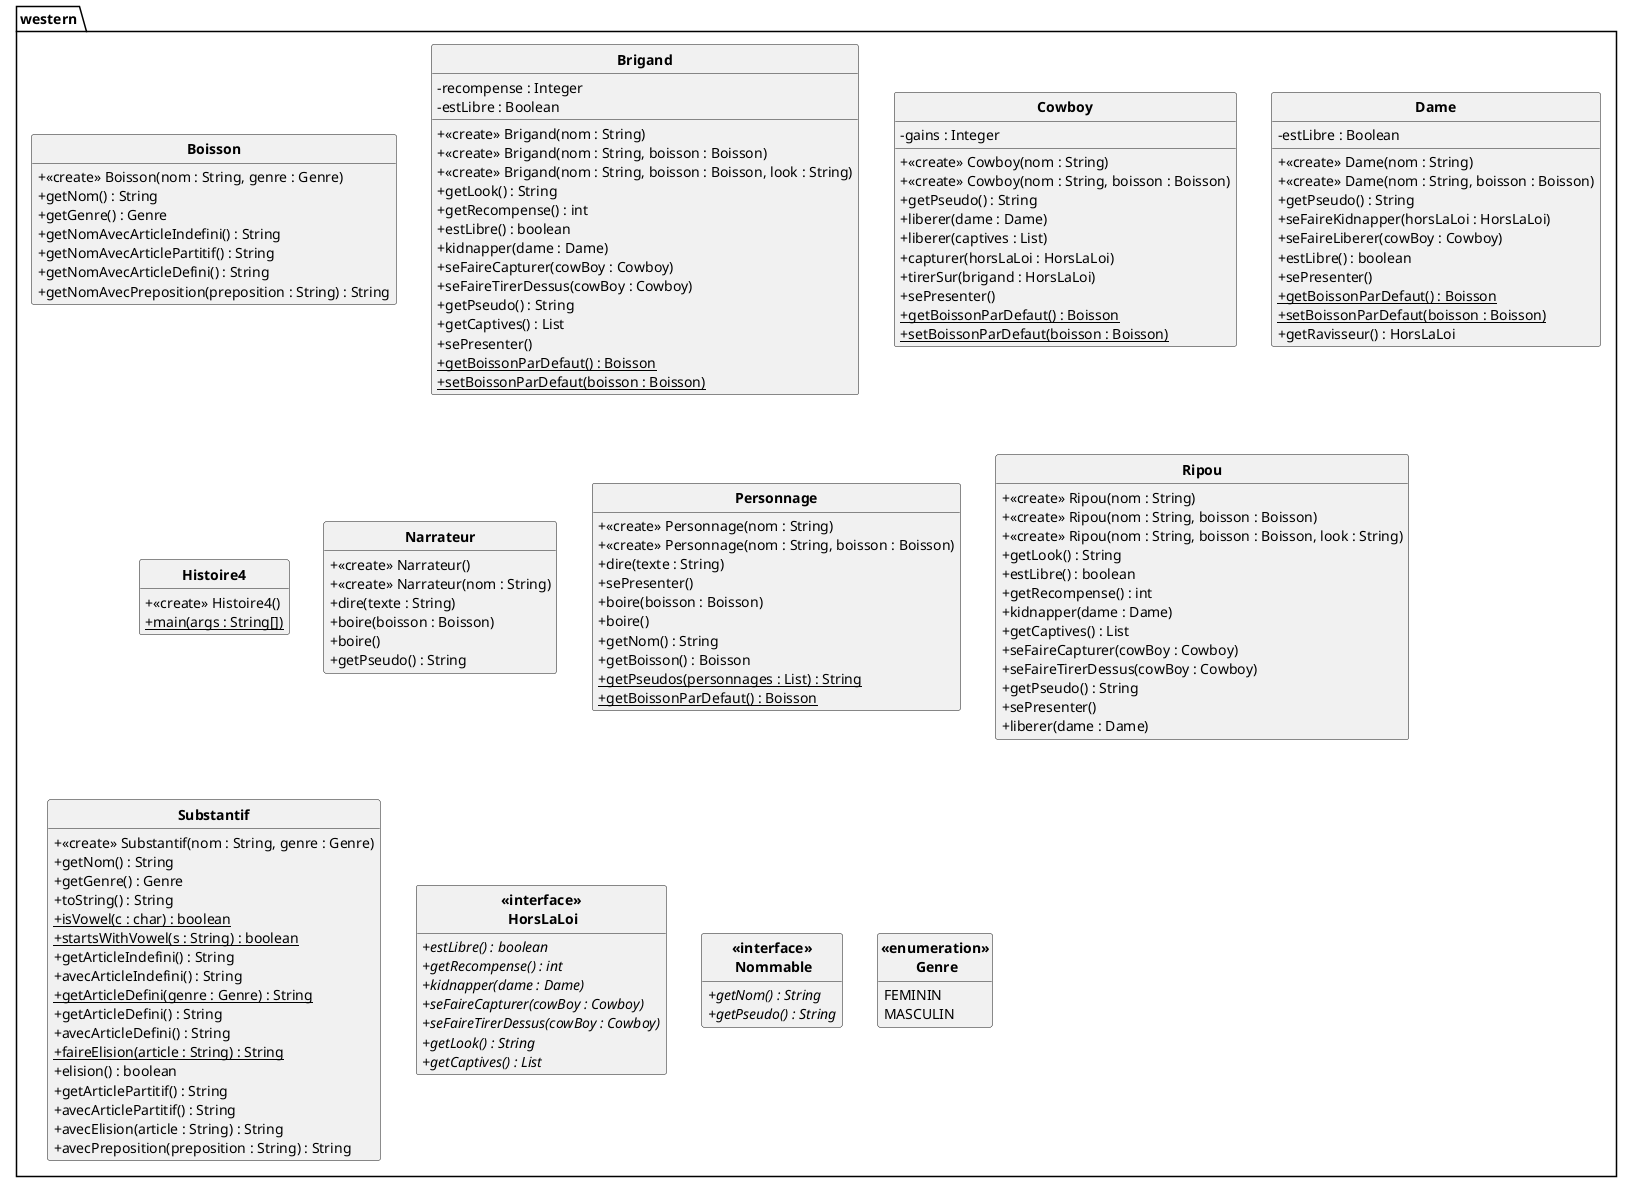 @startuml

skinparam style strictuml
skinparam classAttributeIconSize 0
skinparam classFontStyle Bold
hide empty members

Package "western" {
class Boisson
{
+ <<create>> Boisson(nom : String, genre : Genre) 
+ getNom() : String
+ getGenre() : Genre
+ getNomAvecArticleIndefini() : String
+ getNomAvecArticlePartitif() : String
+ getNomAvecArticleDefini() : String
+ getNomAvecPreposition(preposition : String) : String
}

class Brigand
{
- recompense : Integer
- estLibre : Boolean
+ <<create>> Brigand(nom : String) 
+ <<create>> Brigand(nom : String, boisson : Boisson) 
+ <<create>> Brigand(nom : String, boisson : Boisson, look : String) 
+ getLook() : String
+ getRecompense() : int
+ estLibre() : boolean
+ kidnapper(dame : Dame) 
+ seFaireCapturer(cowBoy : Cowboy) 
+ seFaireTirerDessus(cowBoy : Cowboy) 
+ getPseudo() : String
+ getCaptives() : List
+ sePresenter() 
+ {static} getBoissonParDefaut() : Boisson
+ {static} setBoissonParDefaut(boisson : Boisson) 
}

class Cowboy
{
- gains : Integer
+ <<create>> Cowboy(nom : String) 
+ <<create>> Cowboy(nom : String, boisson : Boisson) 
+ getPseudo() : String
+ liberer(dame : Dame) 
+ liberer(captives : List) 
+ capturer(horsLaLoi : HorsLaLoi) 
+ tirerSur(brigand : HorsLaLoi) 
+ sePresenter() 
+ {static} getBoissonParDefaut() : Boisson
+ {static} setBoissonParDefaut(boisson : Boisson) 
}

class Dame
{
- estLibre : Boolean
+ <<create>> Dame(nom : String) 
+ <<create>> Dame(nom : String, boisson : Boisson) 
+ getPseudo() : String
+ seFaireKidnapper(horsLaLoi : HorsLaLoi) 
+ seFaireLiberer(cowBoy : Cowboy) 
+ estLibre() : boolean
+ sePresenter() 
+ {static} getBoissonParDefaut() : Boisson
+ {static} setBoissonParDefaut(boisson : Boisson) 
+ getRavisseur() : HorsLaLoi
}

class Histoire4
{
+ <<create>> Histoire4() 
+ {static} main(args : String[]) 
}

class Narrateur
{
+ <<create>> Narrateur() 
+ <<create>> Narrateur(nom : String) 
+ dire(texte : String) 
+ boire(boisson : Boisson) 
+ boire() 
+ getPseudo() : String
}

class Personnage
{
+ <<create>> Personnage(nom : String) 
+ <<create>> Personnage(nom : String, boisson : Boisson) 
+ dire(texte : String) 
+ sePresenter() 
+ boire(boisson : Boisson) 
+ boire() 
+ getNom() : String
+ getBoisson() : Boisson
+ {static} getPseudos(personnages : List) : String
+ {static} getBoissonParDefaut() : Boisson
}

class Ripou
{
+ <<create>> Ripou(nom : String) 
+ <<create>> Ripou(nom : String, boisson : Boisson) 
+ <<create>> Ripou(nom : String, boisson : Boisson, look : String) 
+ getLook() : String
+ estLibre() : boolean
+ getRecompense() : int
+ kidnapper(dame : Dame) 
+ getCaptives() : List
+ seFaireCapturer(cowBoy : Cowboy) 
+ seFaireTirerDessus(cowBoy : Cowboy) 
+ getPseudo() : String
+ sePresenter() 
+ liberer(dame : Dame) 
}

class Substantif
{
+ <<create>> Substantif(nom : String, genre : Genre) 
+ getNom() : String
+ getGenre() : Genre
+ toString() : String
+ {static} isVowel(c : char) : boolean
+ {static} startsWithVowel(s : String) : boolean
+ getArticleIndefini() : String
+ avecArticleIndefini() : String
+ {static} getArticleDefini(genre : Genre) : String
+ getArticleDefini() : String
+ avecArticleDefini() : String
+ {static} faireElision(article : String) : String
+ elision() : boolean
+ getArticlePartitif() : String
+ avecArticlePartitif() : String
+ avecElision(article : String) : String
+ avecPreposition(preposition : String) : String
}

class "<<interface>>\n HorsLaLoi" as HorsLaLoi
{
+ {abstract} estLibre() : boolean
+ {abstract} getRecompense() : int
+ {abstract} kidnapper(dame : Dame) 
+ {abstract} seFaireCapturer(cowBoy : Cowboy) 
+ {abstract} seFaireTirerDessus(cowBoy : Cowboy) 
+ {abstract} getLook() : String
+ {abstract} getCaptives() : List

}

class "<<interface>>\n Nommable" as Nommable
{
+ {abstract} getNom() : String
+ {abstract} getPseudo() : String

}

class "<<enumeration>>\n Genre" as Genre
{
FEMININ
MASCULIN
}

}

@enduml

